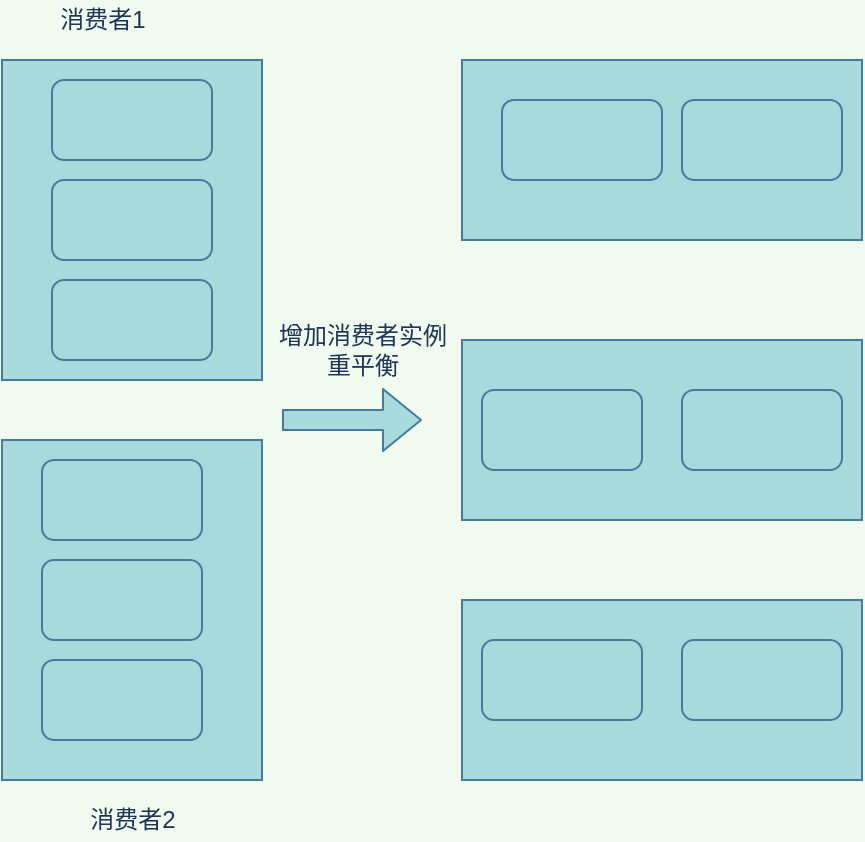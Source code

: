 <mxfile>
    <diagram id="NNbfqdbSdyBD_u_7ET8a" name="第 1 页">
        <mxGraphModel dx="521" dy="498" grid="1" gridSize="10" guides="1" tooltips="1" connect="1" arrows="1" fold="1" page="1" pageScale="1" pageWidth="827" pageHeight="1169" background="#F1FAEE" math="0" shadow="0">
            <root>
                <mxCell id="0"/>
                <mxCell id="1" parent="0"/>
                <mxCell id="2" value="" style="rounded=0;whiteSpace=wrap;html=1;sketch=0;fontColor=#1D3557;strokeColor=#457B9D;fillColor=#A8DADC;" vertex="1" parent="1">
                    <mxGeometry x="60" y="50" width="130" height="160" as="geometry"/>
                </mxCell>
                <mxCell id="3" value="" style="rounded=0;whiteSpace=wrap;html=1;sketch=0;fontColor=#1D3557;strokeColor=#457B9D;fillColor=#A8DADC;" vertex="1" parent="1">
                    <mxGeometry x="60" y="240" width="130" height="170" as="geometry"/>
                </mxCell>
                <mxCell id="4" value="" style="rounded=1;whiteSpace=wrap;html=1;sketch=0;fontColor=#1D3557;strokeColor=#457B9D;fillColor=#A8DADC;" vertex="1" parent="1">
                    <mxGeometry x="85" y="60" width="80" height="40" as="geometry"/>
                </mxCell>
                <mxCell id="5" value="" style="rounded=1;whiteSpace=wrap;html=1;sketch=0;fontColor=#1D3557;strokeColor=#457B9D;fillColor=#A8DADC;" vertex="1" parent="1">
                    <mxGeometry x="85" y="110" width="80" height="40" as="geometry"/>
                </mxCell>
                <mxCell id="6" value="" style="rounded=1;whiteSpace=wrap;html=1;sketch=0;fontColor=#1D3557;strokeColor=#457B9D;fillColor=#A8DADC;" vertex="1" parent="1">
                    <mxGeometry x="85" y="160" width="80" height="40" as="geometry"/>
                </mxCell>
                <mxCell id="7" value="" style="rounded=1;whiteSpace=wrap;html=1;sketch=0;fontColor=#1D3557;strokeColor=#457B9D;fillColor=#A8DADC;" vertex="1" parent="1">
                    <mxGeometry x="80" y="250" width="80" height="40" as="geometry"/>
                </mxCell>
                <mxCell id="8" value="" style="rounded=1;whiteSpace=wrap;html=1;sketch=0;fontColor=#1D3557;strokeColor=#457B9D;fillColor=#A8DADC;" vertex="1" parent="1">
                    <mxGeometry x="80" y="350" width="80" height="40" as="geometry"/>
                </mxCell>
                <mxCell id="9" value="" style="rounded=1;whiteSpace=wrap;html=1;sketch=0;fontColor=#1D3557;strokeColor=#457B9D;fillColor=#A8DADC;" vertex="1" parent="1">
                    <mxGeometry x="80" y="300" width="80" height="40" as="geometry"/>
                </mxCell>
                <mxCell id="10" value="消费者1" style="text;html=1;align=center;verticalAlign=middle;resizable=0;points=[];autosize=1;strokeColor=none;fontColor=#1D3557;" vertex="1" parent="1">
                    <mxGeometry x="80" y="20" width="60" height="20" as="geometry"/>
                </mxCell>
                <mxCell id="11" value="消费者2" style="text;html=1;align=center;verticalAlign=middle;resizable=0;points=[];autosize=1;strokeColor=none;fontColor=#1D3557;" vertex="1" parent="1">
                    <mxGeometry x="95" y="420" width="60" height="20" as="geometry"/>
                </mxCell>
                <mxCell id="12" value="" style="shape=flexArrow;endArrow=classic;html=1;fontColor=#1D3557;strokeColor=#457B9D;fillColor=#A8DADC;" edge="1" parent="1">
                    <mxGeometry width="50" height="50" relative="1" as="geometry">
                        <mxPoint x="200" y="230" as="sourcePoint"/>
                        <mxPoint x="270" y="230" as="targetPoint"/>
                    </mxGeometry>
                </mxCell>
                <mxCell id="13" value="增加消费者实例&lt;br&gt;重平衡" style="text;html=1;align=center;verticalAlign=middle;resizable=0;points=[];autosize=1;strokeColor=none;fontColor=#1D3557;" vertex="1" parent="1">
                    <mxGeometry x="190" y="180" width="100" height="30" as="geometry"/>
                </mxCell>
                <mxCell id="14" value="" style="rounded=0;whiteSpace=wrap;html=1;sketch=0;fontColor=#1D3557;strokeColor=#457B9D;fillColor=#A8DADC;" vertex="1" parent="1">
                    <mxGeometry x="290" y="50" width="200" height="90" as="geometry"/>
                </mxCell>
                <mxCell id="15" value="" style="rounded=0;whiteSpace=wrap;html=1;sketch=0;fontColor=#1D3557;strokeColor=#457B9D;fillColor=#A8DADC;" vertex="1" parent="1">
                    <mxGeometry x="290" y="190" width="200" height="90" as="geometry"/>
                </mxCell>
                <mxCell id="16" value="" style="rounded=0;whiteSpace=wrap;html=1;sketch=0;fontColor=#1D3557;strokeColor=#457B9D;fillColor=#A8DADC;" vertex="1" parent="1">
                    <mxGeometry x="290" y="320" width="200" height="90" as="geometry"/>
                </mxCell>
                <mxCell id="17" value="" style="rounded=1;whiteSpace=wrap;html=1;sketch=0;fontColor=#1D3557;strokeColor=#457B9D;fillColor=#A8DADC;" vertex="1" parent="1">
                    <mxGeometry x="310" y="70" width="80" height="40" as="geometry"/>
                </mxCell>
                <mxCell id="18" value="" style="rounded=1;whiteSpace=wrap;html=1;sketch=0;fontColor=#1D3557;strokeColor=#457B9D;fillColor=#A8DADC;" vertex="1" parent="1">
                    <mxGeometry x="400" y="70" width="80" height="40" as="geometry"/>
                </mxCell>
                <mxCell id="19" value="" style="rounded=1;whiteSpace=wrap;html=1;sketch=0;fontColor=#1D3557;strokeColor=#457B9D;fillColor=#A8DADC;" vertex="1" parent="1">
                    <mxGeometry x="300" y="215" width="80" height="40" as="geometry"/>
                </mxCell>
                <mxCell id="20" value="" style="rounded=1;whiteSpace=wrap;html=1;sketch=0;fontColor=#1D3557;strokeColor=#457B9D;fillColor=#A8DADC;" vertex="1" parent="1">
                    <mxGeometry x="400" y="215" width="80" height="40" as="geometry"/>
                </mxCell>
                <mxCell id="21" value="" style="rounded=1;whiteSpace=wrap;html=1;sketch=0;fontColor=#1D3557;strokeColor=#457B9D;fillColor=#A8DADC;" vertex="1" parent="1">
                    <mxGeometry x="300" y="340" width="80" height="40" as="geometry"/>
                </mxCell>
                <mxCell id="22" value="" style="rounded=1;whiteSpace=wrap;html=1;sketch=0;fontColor=#1D3557;strokeColor=#457B9D;fillColor=#A8DADC;" vertex="1" parent="1">
                    <mxGeometry x="400" y="340" width="80" height="40" as="geometry"/>
                </mxCell>
            </root>
        </mxGraphModel>
    </diagram>
</mxfile>